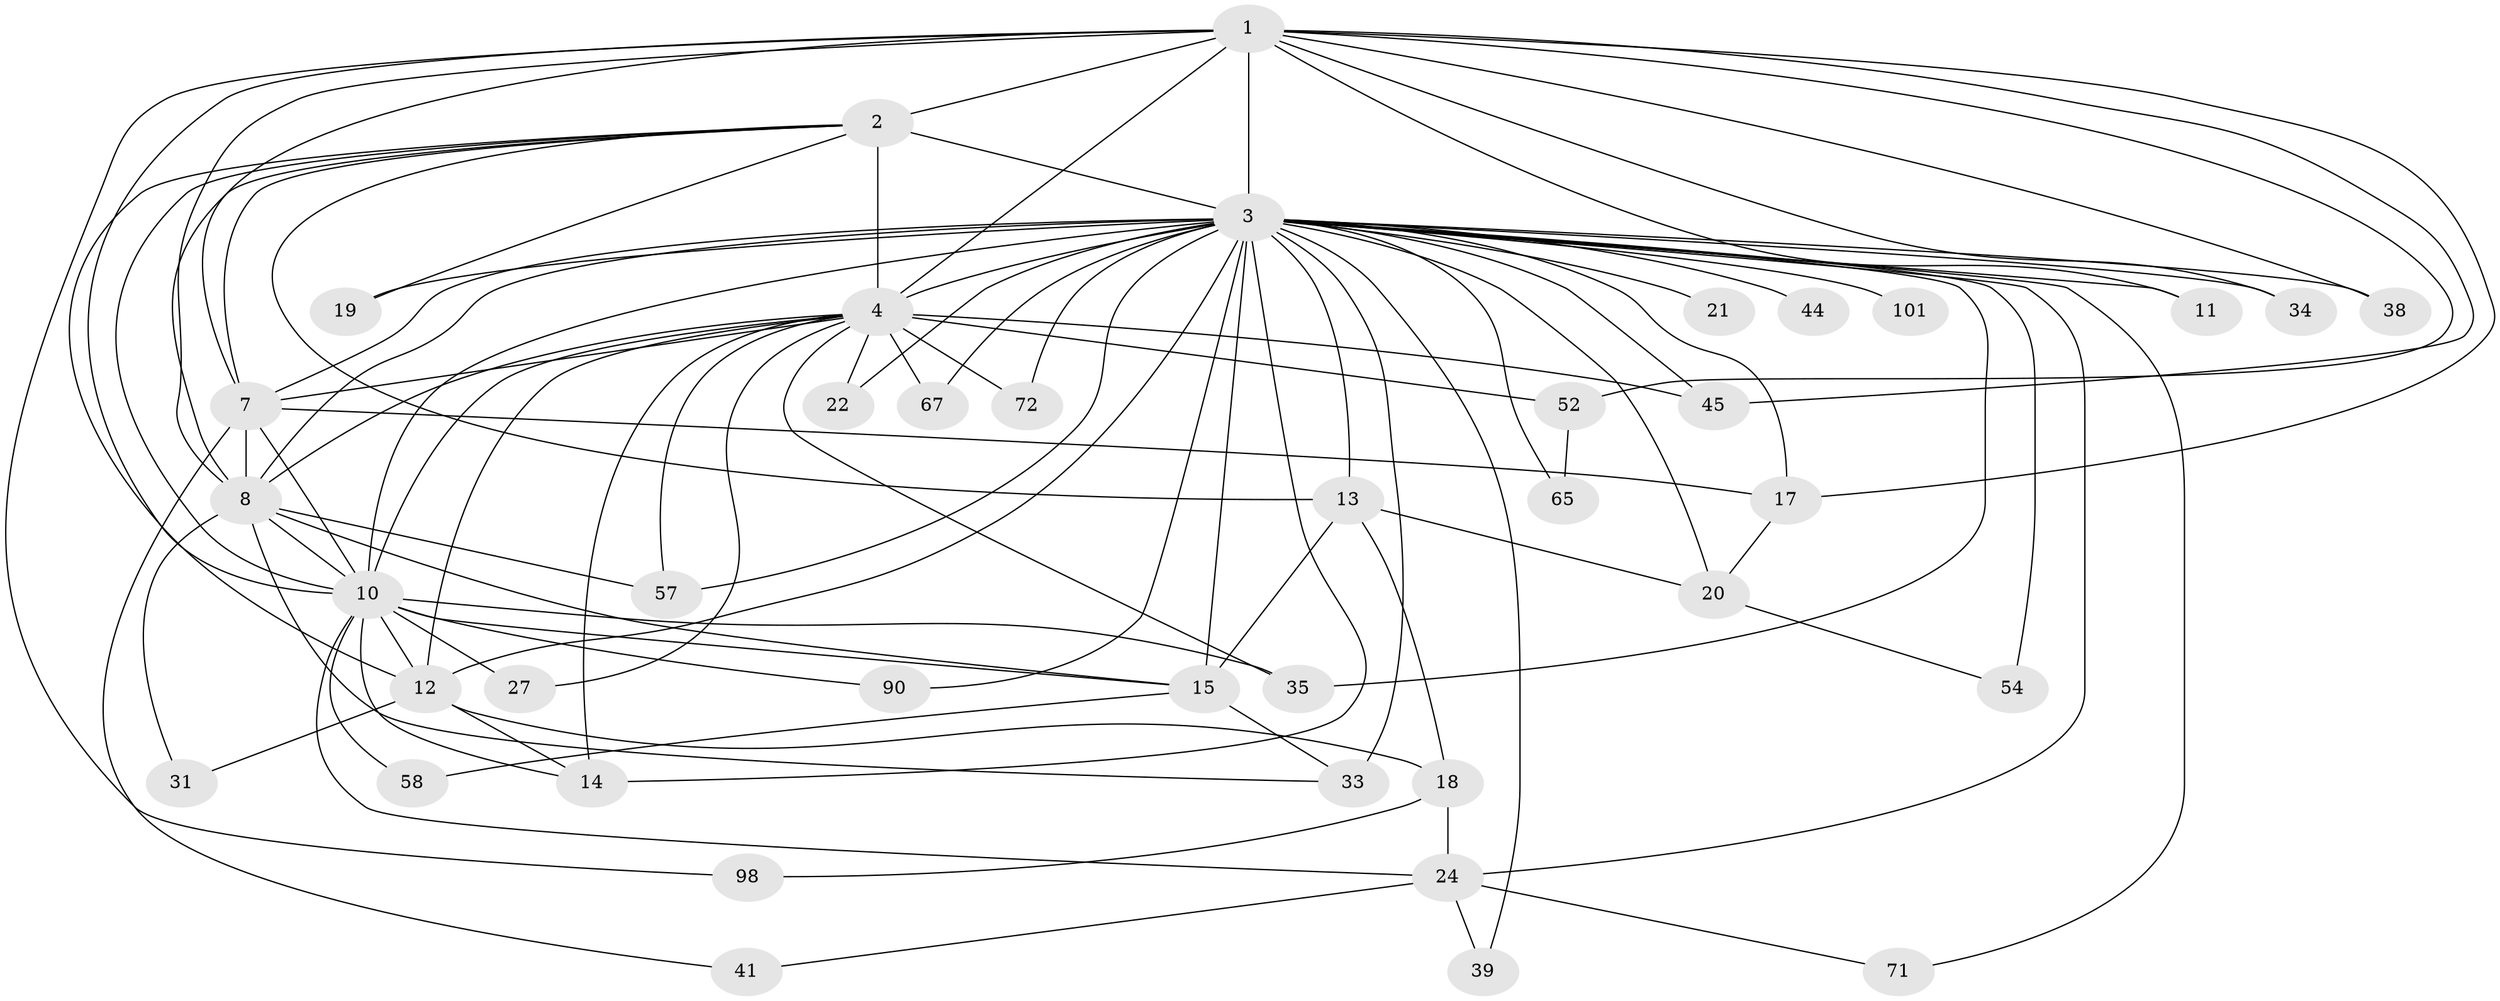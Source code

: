 // original degree distribution, {19: 0.0297029702970297, 16: 0.009900990099009901, 23: 0.009900990099009901, 20: 0.019801980198019802, 33: 0.009900990099009901, 15: 0.009900990099009901, 14: 0.009900990099009901, 5: 0.0594059405940594, 8: 0.019801980198019802, 6: 0.019801980198019802, 4: 0.10891089108910891, 3: 0.13861386138613863, 2: 0.5544554455445545}
// Generated by graph-tools (version 1.1) at 2025/17/03/04/25 18:17:46]
// undirected, 40 vertices, 97 edges
graph export_dot {
graph [start="1"]
  node [color=gray90,style=filled];
  1 [super="+16"];
  2 [super="+28+48+50"];
  3 [super="+56+46+6+69+25+5+26+32"];
  4 [super="+97+9+78+36"];
  7 [super="+62+84+76"];
  8 [super="+59+23"];
  10;
  11 [super="+82"];
  12 [super="+92+43"];
  13 [super="+94"];
  14 [super="+29+81+79"];
  15;
  17 [super="+83"];
  18;
  19;
  20;
  21;
  22;
  24 [super="+30"];
  27;
  31 [super="+60"];
  33 [super="+42+51"];
  34;
  35;
  38;
  39;
  41;
  44;
  45 [super="+63+49+68+74"];
  52;
  54 [super="+55+75"];
  57 [super="+61"];
  58;
  65;
  67;
  71;
  72;
  90;
  98;
  101;
  1 -- 2;
  1 -- 3 [weight=5];
  1 -- 4 [weight=3];
  1 -- 7 [weight=2];
  1 -- 8;
  1 -- 10;
  1 -- 11;
  1 -- 17;
  1 -- 34;
  1 -- 52;
  1 -- 98;
  1 -- 38;
  1 -- 45 [weight=2];
  2 -- 3 [weight=5];
  2 -- 4 [weight=3];
  2 -- 7 [weight=2];
  2 -- 8;
  2 -- 10;
  2 -- 12 [weight=2];
  2 -- 13;
  2 -- 19;
  3 -- 4 [weight=9];
  3 -- 7 [weight=5];
  3 -- 8 [weight=3];
  3 -- 10 [weight=4];
  3 -- 15 [weight=3];
  3 -- 17 [weight=2];
  3 -- 19 [weight=2];
  3 -- 24 [weight=2];
  3 -- 71;
  3 -- 72;
  3 -- 14 [weight=2];
  3 -- 13 [weight=2];
  3 -- 65;
  3 -- 11 [weight=4];
  3 -- 67;
  3 -- 20;
  3 -- 90;
  3 -- 33 [weight=3];
  3 -- 34;
  3 -- 35;
  3 -- 101 [weight=2];
  3 -- 39;
  3 -- 44 [weight=2];
  3 -- 45 [weight=5];
  3 -- 54 [weight=2];
  3 -- 57;
  3 -- 12;
  3 -- 38;
  3 -- 21;
  3 -- 22;
  4 -- 7 [weight=3];
  4 -- 8 [weight=3];
  4 -- 10 [weight=2];
  4 -- 22;
  4 -- 27;
  4 -- 45 [weight=4];
  4 -- 67;
  4 -- 72;
  4 -- 12 [weight=2];
  4 -- 14 [weight=2];
  4 -- 35;
  4 -- 52;
  4 -- 57;
  7 -- 8;
  7 -- 10;
  7 -- 41;
  7 -- 17;
  8 -- 10;
  8 -- 31;
  8 -- 33;
  8 -- 57;
  8 -- 15;
  10 -- 15;
  10 -- 24;
  10 -- 27;
  10 -- 35;
  10 -- 58;
  10 -- 90;
  10 -- 14 [weight=2];
  10 -- 12;
  12 -- 18;
  12 -- 31 [weight=2];
  12 -- 14;
  13 -- 18;
  13 -- 20;
  13 -- 15;
  15 -- 58;
  15 -- 33;
  17 -- 20;
  18 -- 98;
  18 -- 24;
  20 -- 54;
  24 -- 41;
  24 -- 39;
  24 -- 71;
  52 -- 65;
}
